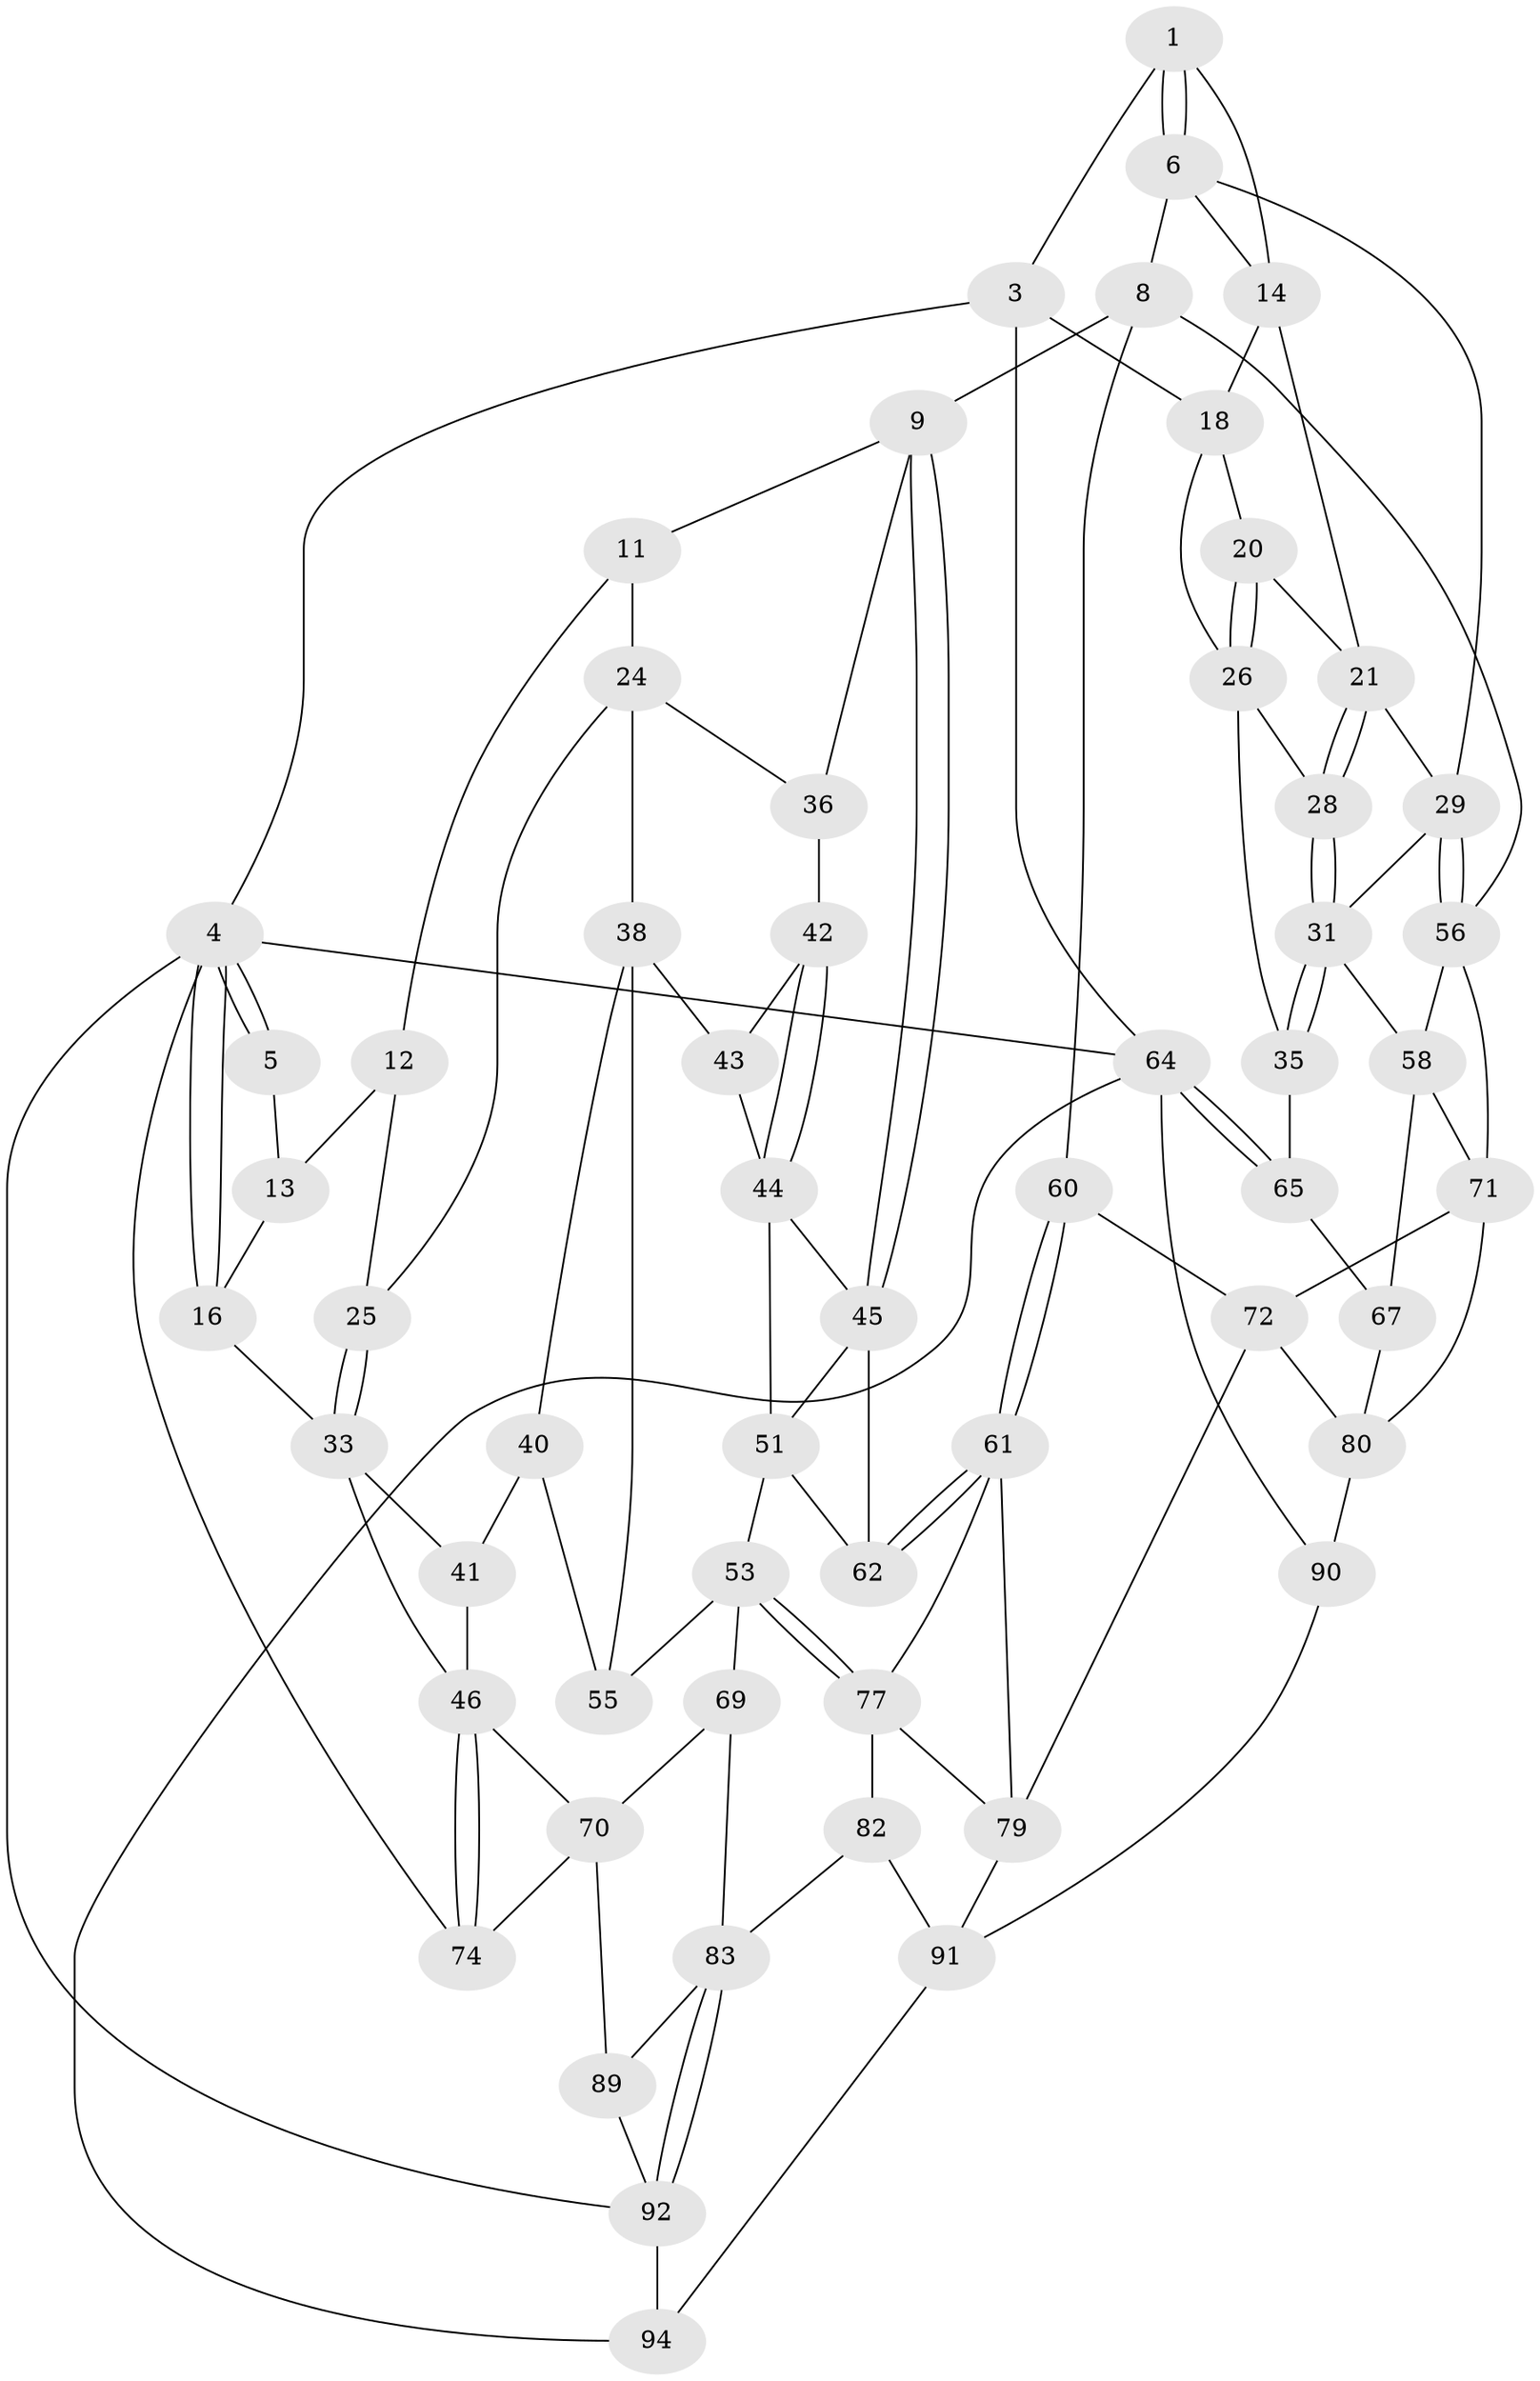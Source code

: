 // Generated by graph-tools (version 1.1) at 2025/52/02/27/25 19:52:37]
// undirected, 58 vertices, 121 edges
graph export_dot {
graph [start="1"]
  node [color=gray90,style=filled];
  1 [pos="+0.5805659245241146+0",super="+2"];
  3 [pos="+1+0"];
  4 [pos="+0+0",super="+75"];
  5 [pos="+0.36415539999363733+0"];
  6 [pos="+0.5766717893411941+0.21418491589658376",super="+7"];
  8 [pos="+0.5343666393694121+0.2887175242842437",super="+57"];
  9 [pos="+0.5300496002597002+0.2904983117839763",super="+10"];
  11 [pos="+0.2769106257346384+0.14930136362224486"];
  12 [pos="+0.27379596155384534+0.14115850240638364",super="+23"];
  13 [pos="+0.27559248321402074+0.04136731373004284",super="+17"];
  14 [pos="+0.8682051164122445+0.1109367597319179",super="+15"];
  16 [pos="+0+0.08520697860875921"];
  18 [pos="+0.8815377423356017+0.11734352511779411",super="+19"];
  20 [pos="+0.9719221680829876+0.20083489871345966"];
  21 [pos="+0.9074681751265817+0.28532585266669946",super="+22"];
  24 [pos="+0.22374838010833545+0.30282302374167747",super="+37"];
  25 [pos="+0.16703997949199956+0.3109758686361468"];
  26 [pos="+1+0.21644253109325085",super="+27"];
  28 [pos="+0.9297828155973118+0.31246654769170945"];
  29 [pos="+0.7224293729841307+0.3473014675638626",super="+30"];
  31 [pos="+0.9809343080633713+0.4229370400593434",super="+32"];
  33 [pos="+0.1563590683783962+0.3241376868286584",super="+34"];
  35 [pos="+1+0.5046334477927185"];
  36 [pos="+0.2925244320113028+0.3281853185807808"];
  38 [pos="+0.2424993303414386+0.428174468700484",super="+39"];
  40 [pos="+0.17378592378775815+0.418583551407868",super="+49"];
  41 [pos="+0.14651613622749765+0.37745800328680085",super="+48"];
  42 [pos="+0.3113377231873692+0.38493640711647353"];
  43 [pos="+0.2990818625393727+0.4315020879117503"];
  44 [pos="+0.4055420277623845+0.4072182681699135",super="+50"];
  45 [pos="+0.4891148530204149+0.3614309578425238",super="+63"];
  46 [pos="+0+0.5242476261986957",super="+47"];
  51 [pos="+0.326541343354156+0.577414162086926",super="+52"];
  53 [pos="+0.2989379814307156+0.6112540904435845",super="+54"];
  55 [pos="+0.21191888295958358+0.49505659542135705"];
  56 [pos="+0.7461638790082576+0.4914675878537816",super="+59"];
  58 [pos="+0.7822825640983664+0.5344701100664508",super="+68"];
  60 [pos="+0.5713535433155378+0.6058695306735589"];
  61 [pos="+0.5528898297955946+0.6081280941605552",super="+76"];
  62 [pos="+0.5258366136006929+0.5858625378491942"];
  64 [pos="+1+1",super="+96"];
  65 [pos="+1+0.9501371722967217",super="+66"];
  67 [pos="+0.9737109717872466+0.6265550101782178",super="+85"];
  69 [pos="+0.19860005939746478+0.6636982995222993"];
  70 [pos="+0.16559889243617168+0.6565177502947738",super="+88"];
  71 [pos="+0.7238739358016513+0.5742183099358413",super="+73"];
  72 [pos="+0.5978106431695708+0.6160812708507374",super="+78"];
  74 [pos="+0+1"];
  77 [pos="+0.4120838241107236+0.7334555110186488",super="+81"];
  79 [pos="+0.5519560252323241+0.7416445164408618",super="+87"];
  80 [pos="+0.7345721770757683+0.8049301314715691",super="+86"];
  82 [pos="+0.365272976972994+0.8771630080960425"];
  83 [pos="+0.30190465294226415+0.8766661542598437",super="+84"];
  89 [pos="+0.1382550222559334+0.8206453153390003"];
  90 [pos="+0.7493172160435545+0.8817112786348885"];
  91 [pos="+0.5891564345187472+0.8530504400116343",super="+93"];
  92 [pos="+0.241388827748578+0.9078845310893223",super="+95"];
  94 [pos="+0.4832746413094201+1"];
  1 -- 6;
  1 -- 6;
  1 -- 3;
  1 -- 14;
  3 -- 4;
  3 -- 64;
  3 -- 18;
  4 -- 5;
  4 -- 5;
  4 -- 16;
  4 -- 16;
  4 -- 64;
  4 -- 74;
  4 -- 92;
  5 -- 13;
  6 -- 14;
  6 -- 8;
  6 -- 29;
  8 -- 9;
  8 -- 56;
  8 -- 60;
  9 -- 45;
  9 -- 45;
  9 -- 11;
  9 -- 36;
  11 -- 12;
  11 -- 24;
  12 -- 13 [weight=2];
  12 -- 25;
  13 -- 16;
  14 -- 18;
  14 -- 21;
  16 -- 33;
  18 -- 20;
  18 -- 26;
  20 -- 21;
  20 -- 26;
  20 -- 26;
  21 -- 28;
  21 -- 28;
  21 -- 29;
  24 -- 25;
  24 -- 36;
  24 -- 38;
  25 -- 33;
  25 -- 33;
  26 -- 28;
  26 -- 35;
  28 -- 31;
  28 -- 31;
  29 -- 56;
  29 -- 56;
  29 -- 31;
  31 -- 35;
  31 -- 35;
  31 -- 58;
  33 -- 41;
  33 -- 46;
  35 -- 65;
  36 -- 42;
  38 -- 43;
  38 -- 40;
  38 -- 55;
  40 -- 41 [weight=2];
  40 -- 55;
  41 -- 46;
  42 -- 43;
  42 -- 44;
  42 -- 44;
  43 -- 44;
  44 -- 45;
  44 -- 51;
  45 -- 51;
  45 -- 62;
  46 -- 74;
  46 -- 74;
  46 -- 70;
  51 -- 53;
  51 -- 62;
  53 -- 77;
  53 -- 77;
  53 -- 69;
  53 -- 55;
  56 -- 58;
  56 -- 71;
  58 -- 67;
  58 -- 71;
  60 -- 61;
  60 -- 61;
  60 -- 72;
  61 -- 62;
  61 -- 62;
  61 -- 77;
  61 -- 79;
  64 -- 65;
  64 -- 65;
  64 -- 90;
  64 -- 94;
  65 -- 67 [weight=2];
  67 -- 80;
  69 -- 70;
  69 -- 83;
  70 -- 89;
  70 -- 74;
  71 -- 72;
  71 -- 80;
  72 -- 80;
  72 -- 79;
  77 -- 82;
  77 -- 79;
  79 -- 91;
  80 -- 90;
  82 -- 83;
  82 -- 91;
  83 -- 92;
  83 -- 92;
  83 -- 89;
  89 -- 92;
  90 -- 91;
  91 -- 94;
  92 -- 94;
}
